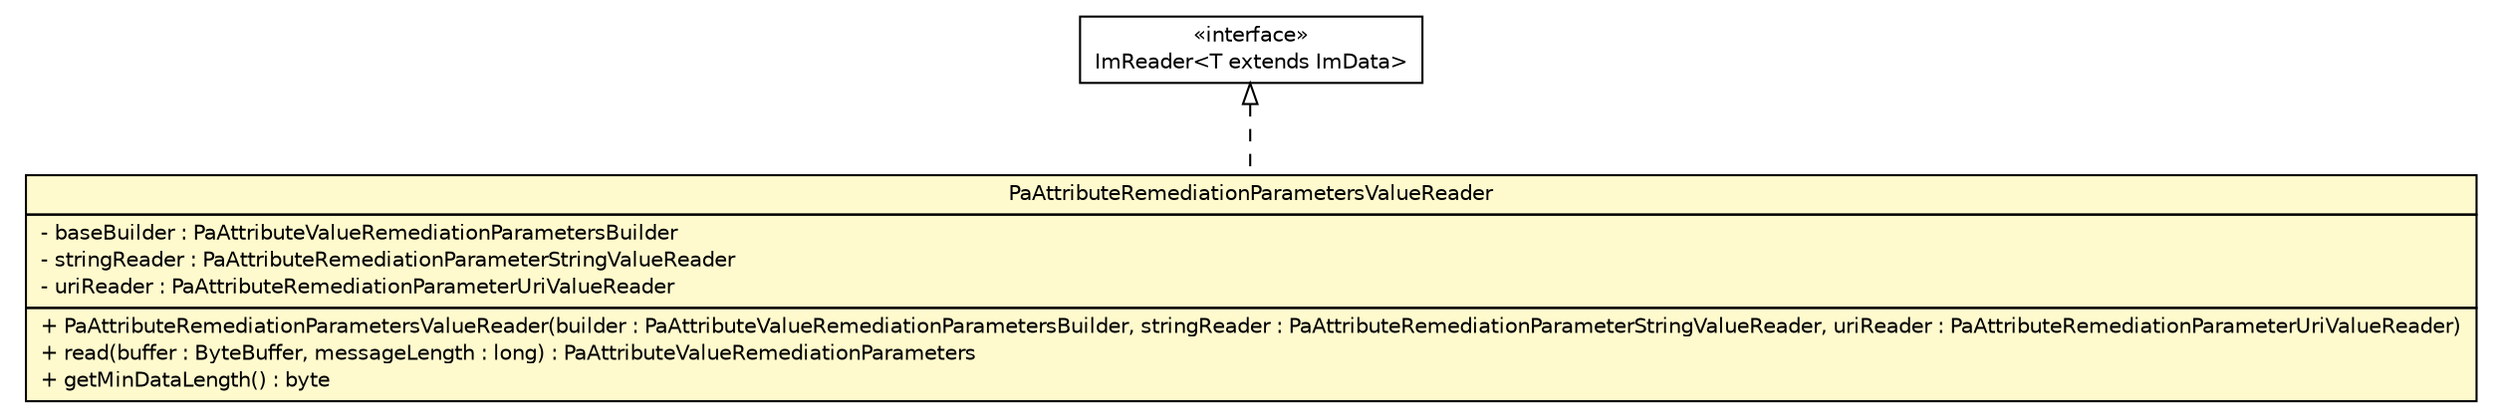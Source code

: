 #!/usr/local/bin/dot
#
# Class diagram 
# Generated by UMLGraph version R5_6 (http://www.umlgraph.org/)
#

digraph G {
	edge [fontname="Helvetica",fontsize=10,labelfontname="Helvetica",labelfontsize=10];
	node [fontname="Helvetica",fontsize=10,shape=plaintext];
	nodesep=0.25;
	ranksep=0.5;
	// de.hsbremen.tc.tnc.message.m.serialize.bytebuffer.ImReader<T extends de.hsbremen.tc.tnc.message.m.ImData>
	c60002 [label=<<table title="de.hsbremen.tc.tnc.message.m.serialize.bytebuffer.ImReader" border="0" cellborder="1" cellspacing="0" cellpadding="2" port="p" href="../../../../../../../de/hsbremen/tc/tnc/message/m/serialize/bytebuffer/ImReader.html">
		<tr><td><table border="0" cellspacing="0" cellpadding="1">
<tr><td align="center" balign="center"> &#171;interface&#187; </td></tr>
<tr><td align="center" balign="center"> ImReader&lt;T extends ImData&gt; </td></tr>
		</table></td></tr>
		</table>>, URL="../../../../../../../de/hsbremen/tc/tnc/message/m/serialize/bytebuffer/ImReader.html", fontname="Helvetica", fontcolor="black", fontsize=10.0];
	// org.ietf.nea.pa.serialize.reader.bytebuffer.PaAttributeRemediationParametersValueReader
	c60134 [label=<<table title="org.ietf.nea.pa.serialize.reader.bytebuffer.PaAttributeRemediationParametersValueReader" border="0" cellborder="1" cellspacing="0" cellpadding="2" port="p" bgcolor="lemonChiffon" href="./PaAttributeRemediationParametersValueReader.html">
		<tr><td><table border="0" cellspacing="0" cellpadding="1">
<tr><td align="center" balign="center"> PaAttributeRemediationParametersValueReader </td></tr>
		</table></td></tr>
		<tr><td><table border="0" cellspacing="0" cellpadding="1">
<tr><td align="left" balign="left"> - baseBuilder : PaAttributeValueRemediationParametersBuilder </td></tr>
<tr><td align="left" balign="left"> - stringReader : PaAttributeRemediationParameterStringValueReader </td></tr>
<tr><td align="left" balign="left"> - uriReader : PaAttributeRemediationParameterUriValueReader </td></tr>
		</table></td></tr>
		<tr><td><table border="0" cellspacing="0" cellpadding="1">
<tr><td align="left" balign="left"> + PaAttributeRemediationParametersValueReader(builder : PaAttributeValueRemediationParametersBuilder, stringReader : PaAttributeRemediationParameterStringValueReader, uriReader : PaAttributeRemediationParameterUriValueReader) </td></tr>
<tr><td align="left" balign="left"> + read(buffer : ByteBuffer, messageLength : long) : PaAttributeValueRemediationParameters </td></tr>
<tr><td align="left" balign="left"> + getMinDataLength() : byte </td></tr>
		</table></td></tr>
		</table>>, URL="./PaAttributeRemediationParametersValueReader.html", fontname="Helvetica", fontcolor="black", fontsize=10.0];
	//org.ietf.nea.pa.serialize.reader.bytebuffer.PaAttributeRemediationParametersValueReader implements de.hsbremen.tc.tnc.message.m.serialize.bytebuffer.ImReader<T extends de.hsbremen.tc.tnc.message.m.ImData>
	c60002:p -> c60134:p [dir=back,arrowtail=empty,style=dashed];
}

